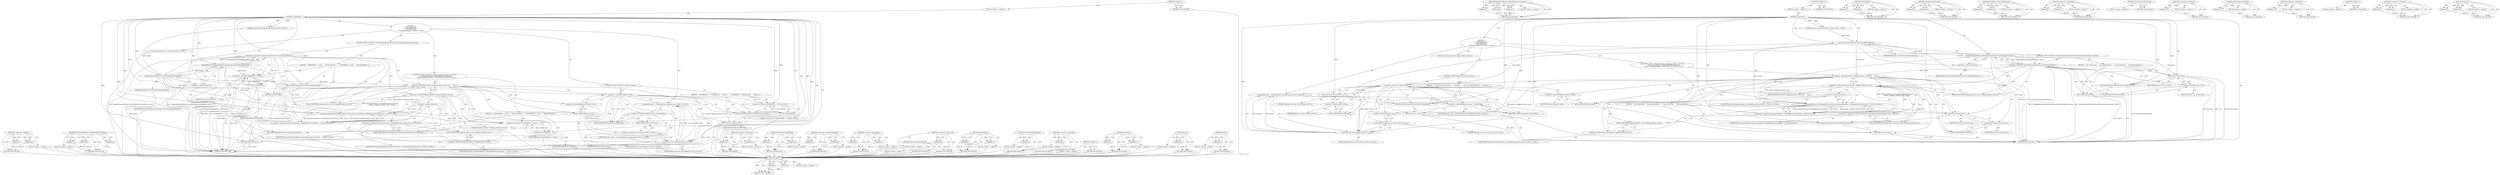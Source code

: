 digraph "std.move" {
vulnerable_107 [label=<(METHOD,&lt;operator&gt;.shiftLeft)>];
vulnerable_108 [label=<(PARAM,p1)>];
vulnerable_109 [label=<(PARAM,p2)>];
vulnerable_110 [label=<(BLOCK,&lt;empty&gt;,&lt;empty&gt;)>];
vulnerable_111 [label=<(METHOD_RETURN,ANY)>];
vulnerable_129 [label=<(METHOD,PaymentsValidators.IsValidAddressErrorsFormat)>];
vulnerable_130 [label=<(PARAM,p1)>];
vulnerable_131 [label=<(PARAM,p2)>];
vulnerable_132 [label=<(PARAM,p3)>];
vulnerable_133 [label=<(BLOCK,&lt;empty&gt;,&lt;empty&gt;)>];
vulnerable_134 [label=<(METHOD_RETURN,ANY)>];
vulnerable_6 [label=<(METHOD,&lt;global&gt;)<SUB>1</SUB>>];
vulnerable_7 [label=<(BLOCK,&lt;empty&gt;,&lt;empty&gt;)<SUB>1</SUB>>];
vulnerable_8 [label=<(METHOD,UpdateWith)<SUB>1</SUB>>];
vulnerable_9 [label="<(PARAM,mojom::PaymentDetailsPtr details)<SUB>1</SUB>>"];
vulnerable_10 [label="<(BLOCK,{
   std::string error;
   if (!ValidatePayment...,{
   std::string error;
   if (!ValidatePayment...)<SUB>1</SUB>>"];
vulnerable_11 [label="<(LOCAL,std.string error: std.string)<SUB>2</SUB>>"];
vulnerable_12 [label=<(CONTROL_STRUCTURE,IF,if (!ValidatePaymentDetails(ConvertPaymentDetails(details), &amp;error)))<SUB>3</SUB>>];
vulnerable_13 [label=<(&lt;operator&gt;.logicalNot,!ValidatePaymentDetails(ConvertPaymentDetails(d...)<SUB>3</SUB>>];
vulnerable_14 [label=<(ValidatePaymentDetails,ValidatePaymentDetails(ConvertPaymentDetails(de...)<SUB>3</SUB>>];
vulnerable_15 [label=<(ConvertPaymentDetails,ConvertPaymentDetails(details))<SUB>3</SUB>>];
vulnerable_16 [label=<(IDENTIFIER,details,ConvertPaymentDetails(details))<SUB>3</SUB>>];
vulnerable_17 [label=<(&lt;operator&gt;.addressOf,&amp;error)<SUB>3</SUB>>];
vulnerable_18 [label=<(IDENTIFIER,error,ValidatePaymentDetails(ConvertPaymentDetails(de...)<SUB>3</SUB>>];
vulnerable_19 [label=<(BLOCK,{
    LOG(ERROR) &lt;&lt; error;
     OnConnectionTer...,{
    LOG(ERROR) &lt;&lt; error;
     OnConnectionTer...)<SUB>3</SUB>>];
vulnerable_20 [label=<(&lt;operator&gt;.shiftLeft,LOG(ERROR) &lt;&lt; error)<SUB>4</SUB>>];
vulnerable_21 [label=<(LOG,LOG(ERROR))<SUB>4</SUB>>];
vulnerable_22 [label=<(IDENTIFIER,ERROR,LOG(ERROR))<SUB>4</SUB>>];
vulnerable_23 [label=<(IDENTIFIER,error,LOG(ERROR) &lt;&lt; error)<SUB>4</SUB>>];
vulnerable_24 [label=<(OnConnectionTerminated,OnConnectionTerminated())<SUB>5</SUB>>];
vulnerable_25 [label=<(RETURN,return;,return;)<SUB>6</SUB>>];
vulnerable_26 [label="<(CONTROL_STRUCTURE,IF,if (details-&gt;shipping_address_errors &amp;&amp;
       !PaymentsValidators::IsValidAddressErrorsFormat(
           details-&gt;shipping_address_errors, &amp;error)))<SUB>9</SUB>>"];
vulnerable_27 [label=<(&lt;operator&gt;.logicalAnd,details-&gt;shipping_address_errors &amp;&amp;
       !Pay...)<SUB>9</SUB>>];
vulnerable_28 [label=<(&lt;operator&gt;.indirectFieldAccess,details-&gt;shipping_address_errors)<SUB>9</SUB>>];
vulnerable_29 [label=<(IDENTIFIER,details,details-&gt;shipping_address_errors &amp;&amp;
       !Pay...)<SUB>9</SUB>>];
vulnerable_30 [label=<(FIELD_IDENTIFIER,shipping_address_errors,shipping_address_errors)<SUB>9</SUB>>];
vulnerable_31 [label="<(&lt;operator&gt;.logicalNot,!PaymentsValidators::IsValidAddressErrorsFormat...)<SUB>10</SUB>>"];
vulnerable_32 [label="<(PaymentsValidators.IsValidAddressErrorsFormat,PaymentsValidators::IsValidAddressErrorsFormat(...)<SUB>10</SUB>>"];
vulnerable_33 [label="<(&lt;operator&gt;.fieldAccess,PaymentsValidators::IsValidAddressErrorsFormat)<SUB>10</SUB>>"];
vulnerable_34 [label="<(IDENTIFIER,PaymentsValidators,PaymentsValidators::IsValidAddressErrorsFormat(...)<SUB>10</SUB>>"];
vulnerable_35 [label=<(FIELD_IDENTIFIER,IsValidAddressErrorsFormat,IsValidAddressErrorsFormat)<SUB>10</SUB>>];
vulnerable_36 [label=<(&lt;operator&gt;.indirectFieldAccess,details-&gt;shipping_address_errors)<SUB>11</SUB>>];
vulnerable_37 [label="<(IDENTIFIER,details,PaymentsValidators::IsValidAddressErrorsFormat(...)<SUB>11</SUB>>"];
vulnerable_38 [label=<(FIELD_IDENTIFIER,shipping_address_errors,shipping_address_errors)<SUB>11</SUB>>];
vulnerable_39 [label=<(&lt;operator&gt;.addressOf,&amp;error)<SUB>11</SUB>>];
vulnerable_40 [label="<(IDENTIFIER,error,PaymentsValidators::IsValidAddressErrorsFormat(...)<SUB>11</SUB>>"];
vulnerable_41 [label=<(BLOCK,{
    DLOG(ERROR) &lt;&lt; error;
     OnConnectionTe...,{
    DLOG(ERROR) &lt;&lt; error;
     OnConnectionTe...)<SUB>11</SUB>>];
vulnerable_42 [label=<(&lt;operator&gt;.shiftLeft,DLOG(ERROR) &lt;&lt; error)<SUB>12</SUB>>];
vulnerable_43 [label=<(DLOG,DLOG(ERROR))<SUB>12</SUB>>];
vulnerable_44 [label=<(IDENTIFIER,ERROR,DLOG(ERROR))<SUB>12</SUB>>];
vulnerable_45 [label=<(IDENTIFIER,error,DLOG(ERROR) &lt;&lt; error)<SUB>12</SUB>>];
vulnerable_46 [label=<(OnConnectionTerminated,OnConnectionTerminated())<SUB>13</SUB>>];
vulnerable_47 [label=<(RETURN,return;,return;)<SUB>14</SUB>>];
vulnerable_48 [label=<(CONTROL_STRUCTURE,IF,if (!details-&gt;total))<SUB>17</SUB>>];
vulnerable_49 [label=<(&lt;operator&gt;.logicalNot,!details-&gt;total)<SUB>17</SUB>>];
vulnerable_50 [label=<(&lt;operator&gt;.indirectFieldAccess,details-&gt;total)<SUB>17</SUB>>];
vulnerable_51 [label=<(IDENTIFIER,details,!details-&gt;total)<SUB>17</SUB>>];
vulnerable_52 [label=<(FIELD_IDENTIFIER,total,total)<SUB>17</SUB>>];
vulnerable_53 [label=<(BLOCK,{
    LOG(ERROR) &lt;&lt; &quot;Missing total&quot;;
     OnCon...,{
    LOG(ERROR) &lt;&lt; &quot;Missing total&quot;;
     OnCon...)<SUB>17</SUB>>];
vulnerable_54 [label=<(&lt;operator&gt;.shiftLeft,LOG(ERROR) &lt;&lt; &quot;Missing total&quot;)<SUB>18</SUB>>];
vulnerable_55 [label=<(LOG,LOG(ERROR))<SUB>18</SUB>>];
vulnerable_56 [label=<(IDENTIFIER,ERROR,LOG(ERROR))<SUB>18</SUB>>];
vulnerable_57 [label=<(LITERAL,&quot;Missing total&quot;,LOG(ERROR) &lt;&lt; &quot;Missing total&quot;)<SUB>18</SUB>>];
vulnerable_58 [label=<(OnConnectionTerminated,OnConnectionTerminated())<SUB>19</SUB>>];
vulnerable_59 [label=<(RETURN,return;,return;)<SUB>20</SUB>>];
vulnerable_60 [label="<(UpdateWith,spec_-&gt;UpdateWith(std::move(details)))<SUB>23</SUB>>"];
vulnerable_61 [label=<(&lt;operator&gt;.indirectFieldAccess,spec_-&gt;UpdateWith)<SUB>23</SUB>>];
vulnerable_62 [label="<(IDENTIFIER,spec_,spec_-&gt;UpdateWith(std::move(details)))<SUB>23</SUB>>"];
vulnerable_63 [label=<(FIELD_IDENTIFIER,UpdateWith,UpdateWith)<SUB>23</SUB>>];
vulnerable_64 [label="<(std.move,std::move(details))<SUB>23</SUB>>"];
vulnerable_65 [label="<(&lt;operator&gt;.fieldAccess,std::move)<SUB>23</SUB>>"];
vulnerable_66 [label="<(IDENTIFIER,std,std::move(details))<SUB>23</SUB>>"];
vulnerable_67 [label=<(FIELD_IDENTIFIER,move,move)<SUB>23</SUB>>];
vulnerable_68 [label="<(IDENTIFIER,details,std::move(details))<SUB>23</SUB>>"];
vulnerable_69 [label=<(METHOD_RETURN,void)<SUB>1</SUB>>];
vulnerable_71 [label=<(METHOD_RETURN,ANY)<SUB>1</SUB>>];
vulnerable_135 [label=<(METHOD,&lt;operator&gt;.fieldAccess)>];
vulnerable_136 [label=<(PARAM,p1)>];
vulnerable_137 [label=<(PARAM,p2)>];
vulnerable_138 [label=<(BLOCK,&lt;empty&gt;,&lt;empty&gt;)>];
vulnerable_139 [label=<(METHOD_RETURN,ANY)>];
vulnerable_94 [label=<(METHOD,ValidatePaymentDetails)>];
vulnerable_95 [label=<(PARAM,p1)>];
vulnerable_96 [label=<(PARAM,p2)>];
vulnerable_97 [label=<(BLOCK,&lt;empty&gt;,&lt;empty&gt;)>];
vulnerable_98 [label=<(METHOD_RETURN,ANY)>];
vulnerable_124 [label=<(METHOD,&lt;operator&gt;.indirectFieldAccess)>];
vulnerable_125 [label=<(PARAM,p1)>];
vulnerable_126 [label=<(PARAM,p2)>];
vulnerable_127 [label=<(BLOCK,&lt;empty&gt;,&lt;empty&gt;)>];
vulnerable_128 [label=<(METHOD_RETURN,ANY)>];
vulnerable_119 [label=<(METHOD,&lt;operator&gt;.logicalAnd)>];
vulnerable_120 [label=<(PARAM,p1)>];
vulnerable_121 [label=<(PARAM,p2)>];
vulnerable_122 [label=<(BLOCK,&lt;empty&gt;,&lt;empty&gt;)>];
vulnerable_123 [label=<(METHOD_RETURN,ANY)>];
vulnerable_116 [label=<(METHOD,OnConnectionTerminated)>];
vulnerable_117 [label=<(BLOCK,&lt;empty&gt;,&lt;empty&gt;)>];
vulnerable_118 [label=<(METHOD_RETURN,ANY)>];
vulnerable_103 [label=<(METHOD,&lt;operator&gt;.addressOf)>];
vulnerable_104 [label=<(PARAM,p1)>];
vulnerable_105 [label=<(BLOCK,&lt;empty&gt;,&lt;empty&gt;)>];
vulnerable_106 [label=<(METHOD_RETURN,ANY)>];
vulnerable_144 [label=<(METHOD,UpdateWith)>];
vulnerable_145 [label=<(PARAM,p1)>];
vulnerable_146 [label=<(PARAM,p2)>];
vulnerable_147 [label=<(BLOCK,&lt;empty&gt;,&lt;empty&gt;)>];
vulnerable_148 [label=<(METHOD_RETURN,ANY)>];
vulnerable_99 [label=<(METHOD,ConvertPaymentDetails)>];
vulnerable_100 [label=<(PARAM,p1)>];
vulnerable_101 [label=<(BLOCK,&lt;empty&gt;,&lt;empty&gt;)>];
vulnerable_102 [label=<(METHOD_RETURN,ANY)>];
vulnerable_90 [label=<(METHOD,&lt;operator&gt;.logicalNot)>];
vulnerable_91 [label=<(PARAM,p1)>];
vulnerable_92 [label=<(BLOCK,&lt;empty&gt;,&lt;empty&gt;)>];
vulnerable_93 [label=<(METHOD_RETURN,ANY)>];
vulnerable_84 [label=<(METHOD,&lt;global&gt;)<SUB>1</SUB>>];
vulnerable_85 [label=<(BLOCK,&lt;empty&gt;,&lt;empty&gt;)>];
vulnerable_86 [label=<(METHOD_RETURN,ANY)>];
vulnerable_149 [label=<(METHOD,std.move)>];
vulnerable_150 [label=<(PARAM,p1)>];
vulnerable_151 [label=<(PARAM,p2)>];
vulnerable_152 [label=<(BLOCK,&lt;empty&gt;,&lt;empty&gt;)>];
vulnerable_153 [label=<(METHOD_RETURN,ANY)>];
vulnerable_112 [label=<(METHOD,LOG)>];
vulnerable_113 [label=<(PARAM,p1)>];
vulnerable_114 [label=<(BLOCK,&lt;empty&gt;,&lt;empty&gt;)>];
vulnerable_115 [label=<(METHOD_RETURN,ANY)>];
vulnerable_140 [label=<(METHOD,DLOG)>];
vulnerable_141 [label=<(PARAM,p1)>];
vulnerable_142 [label=<(BLOCK,&lt;empty&gt;,&lt;empty&gt;)>];
vulnerable_143 [label=<(METHOD_RETURN,ANY)>];
fixed_110 [label=<(METHOD,Error)>];
fixed_111 [label=<(PARAM,p1)>];
fixed_112 [label=<(PARAM,p2)>];
fixed_113 [label=<(BLOCK,&lt;empty&gt;,&lt;empty&gt;)>];
fixed_114 [label=<(METHOD_RETURN,ANY)>];
fixed_133 [label=<(METHOD,PaymentsValidators.IsValidAddressErrorsFormat)>];
fixed_134 [label=<(PARAM,p1)>];
fixed_135 [label=<(PARAM,p2)>];
fixed_136 [label=<(PARAM,p3)>];
fixed_137 [label=<(BLOCK,&lt;empty&gt;,&lt;empty&gt;)>];
fixed_138 [label=<(METHOD_RETURN,ANY)>];
fixed_6 [label=<(METHOD,&lt;global&gt;)<SUB>1</SUB>>];
fixed_7 [label=<(BLOCK,&lt;empty&gt;,&lt;empty&gt;)<SUB>1</SUB>>];
fixed_8 [label=<(METHOD,UpdateWith)<SUB>1</SUB>>];
fixed_9 [label="<(PARAM,mojom::PaymentDetailsPtr details)<SUB>1</SUB>>"];
fixed_10 [label="<(BLOCK,{
   std::string error;
   if (!ValidatePayment...,{
   std::string error;
   if (!ValidatePayment...)<SUB>1</SUB>>"];
fixed_11 [label="<(LOCAL,std.string error: std.string)<SUB>2</SUB>>"];
fixed_12 [label=<(CONTROL_STRUCTURE,IF,if (!ValidatePaymentDetails(ConvertPaymentDetails(details), &amp;error)))<SUB>3</SUB>>];
fixed_13 [label=<(&lt;operator&gt;.logicalNot,!ValidatePaymentDetails(ConvertPaymentDetails(d...)<SUB>3</SUB>>];
fixed_14 [label=<(ValidatePaymentDetails,ValidatePaymentDetails(ConvertPaymentDetails(de...)<SUB>3</SUB>>];
fixed_15 [label=<(ConvertPaymentDetails,ConvertPaymentDetails(details))<SUB>3</SUB>>];
fixed_16 [label=<(IDENTIFIER,details,ConvertPaymentDetails(details))<SUB>3</SUB>>];
fixed_17 [label=<(&lt;operator&gt;.addressOf,&amp;error)<SUB>3</SUB>>];
fixed_18 [label=<(IDENTIFIER,error,ValidatePaymentDetails(ConvertPaymentDetails(de...)<SUB>3</SUB>>];
fixed_19 [label=<(BLOCK,{
    log_.Error(error);
     OnConnectionTermi...,{
    log_.Error(error);
     OnConnectionTermi...)<SUB>3</SUB>>];
fixed_20 [label=<(Error,log_.Error(error))<SUB>4</SUB>>];
fixed_21 [label=<(&lt;operator&gt;.fieldAccess,log_.Error)<SUB>4</SUB>>];
fixed_22 [label=<(IDENTIFIER,log_,log_.Error(error))<SUB>4</SUB>>];
fixed_23 [label=<(FIELD_IDENTIFIER,Error,Error)<SUB>4</SUB>>];
fixed_24 [label=<(IDENTIFIER,error,log_.Error(error))<SUB>4</SUB>>];
fixed_25 [label=<(OnConnectionTerminated,OnConnectionTerminated())<SUB>5</SUB>>];
fixed_26 [label=<(RETURN,return;,return;)<SUB>6</SUB>>];
fixed_27 [label="<(CONTROL_STRUCTURE,IF,if (details-&gt;shipping_address_errors &amp;&amp;
       !PaymentsValidators::IsValidAddressErrorsFormat(
           details-&gt;shipping_address_errors, &amp;error)))<SUB>9</SUB>>"];
fixed_28 [label=<(&lt;operator&gt;.logicalAnd,details-&gt;shipping_address_errors &amp;&amp;
       !Pay...)<SUB>9</SUB>>];
fixed_29 [label=<(&lt;operator&gt;.indirectFieldAccess,details-&gt;shipping_address_errors)<SUB>9</SUB>>];
fixed_30 [label=<(IDENTIFIER,details,details-&gt;shipping_address_errors &amp;&amp;
       !Pay...)<SUB>9</SUB>>];
fixed_31 [label=<(FIELD_IDENTIFIER,shipping_address_errors,shipping_address_errors)<SUB>9</SUB>>];
fixed_32 [label="<(&lt;operator&gt;.logicalNot,!PaymentsValidators::IsValidAddressErrorsFormat...)<SUB>10</SUB>>"];
fixed_33 [label="<(PaymentsValidators.IsValidAddressErrorsFormat,PaymentsValidators::IsValidAddressErrorsFormat(...)<SUB>10</SUB>>"];
fixed_34 [label="<(&lt;operator&gt;.fieldAccess,PaymentsValidators::IsValidAddressErrorsFormat)<SUB>10</SUB>>"];
fixed_35 [label="<(IDENTIFIER,PaymentsValidators,PaymentsValidators::IsValidAddressErrorsFormat(...)<SUB>10</SUB>>"];
fixed_36 [label=<(FIELD_IDENTIFIER,IsValidAddressErrorsFormat,IsValidAddressErrorsFormat)<SUB>10</SUB>>];
fixed_37 [label=<(&lt;operator&gt;.indirectFieldAccess,details-&gt;shipping_address_errors)<SUB>11</SUB>>];
fixed_38 [label="<(IDENTIFIER,details,PaymentsValidators::IsValidAddressErrorsFormat(...)<SUB>11</SUB>>"];
fixed_39 [label=<(FIELD_IDENTIFIER,shipping_address_errors,shipping_address_errors)<SUB>11</SUB>>];
fixed_40 [label=<(&lt;operator&gt;.addressOf,&amp;error)<SUB>11</SUB>>];
fixed_41 [label="<(IDENTIFIER,error,PaymentsValidators::IsValidAddressErrorsFormat(...)<SUB>11</SUB>>"];
fixed_42 [label=<(BLOCK,{
    log_.Error(error);
     OnConnectionTermi...,{
    log_.Error(error);
     OnConnectionTermi...)<SUB>11</SUB>>];
fixed_43 [label=<(Error,log_.Error(error))<SUB>12</SUB>>];
fixed_44 [label=<(&lt;operator&gt;.fieldAccess,log_.Error)<SUB>12</SUB>>];
fixed_45 [label=<(IDENTIFIER,log_,log_.Error(error))<SUB>12</SUB>>];
fixed_46 [label=<(FIELD_IDENTIFIER,Error,Error)<SUB>12</SUB>>];
fixed_47 [label=<(IDENTIFIER,error,log_.Error(error))<SUB>12</SUB>>];
fixed_48 [label=<(OnConnectionTerminated,OnConnectionTerminated())<SUB>13</SUB>>];
fixed_49 [label=<(RETURN,return;,return;)<SUB>14</SUB>>];
fixed_50 [label=<(CONTROL_STRUCTURE,IF,if (!details-&gt;total))<SUB>17</SUB>>];
fixed_51 [label=<(&lt;operator&gt;.logicalNot,!details-&gt;total)<SUB>17</SUB>>];
fixed_52 [label=<(&lt;operator&gt;.indirectFieldAccess,details-&gt;total)<SUB>17</SUB>>];
fixed_53 [label=<(IDENTIFIER,details,!details-&gt;total)<SUB>17</SUB>>];
fixed_54 [label=<(FIELD_IDENTIFIER,total,total)<SUB>17</SUB>>];
fixed_55 [label=<(BLOCK,{
    log_.Error(&quot;Missing total&quot;);
     OnConne...,{
    log_.Error(&quot;Missing total&quot;);
     OnConne...)<SUB>17</SUB>>];
fixed_56 [label=<(Error,log_.Error(&quot;Missing total&quot;))<SUB>18</SUB>>];
fixed_57 [label=<(&lt;operator&gt;.fieldAccess,log_.Error)<SUB>18</SUB>>];
fixed_58 [label=<(IDENTIFIER,log_,log_.Error(&quot;Missing total&quot;))<SUB>18</SUB>>];
fixed_59 [label=<(FIELD_IDENTIFIER,Error,Error)<SUB>18</SUB>>];
fixed_60 [label=<(LITERAL,&quot;Missing total&quot;,log_.Error(&quot;Missing total&quot;))<SUB>18</SUB>>];
fixed_61 [label=<(OnConnectionTerminated,OnConnectionTerminated())<SUB>19</SUB>>];
fixed_62 [label=<(RETURN,return;,return;)<SUB>20</SUB>>];
fixed_63 [label="<(UpdateWith,spec_-&gt;UpdateWith(std::move(details)))<SUB>23</SUB>>"];
fixed_64 [label=<(&lt;operator&gt;.indirectFieldAccess,spec_-&gt;UpdateWith)<SUB>23</SUB>>];
fixed_65 [label="<(IDENTIFIER,spec_,spec_-&gt;UpdateWith(std::move(details)))<SUB>23</SUB>>"];
fixed_66 [label=<(FIELD_IDENTIFIER,UpdateWith,UpdateWith)<SUB>23</SUB>>];
fixed_67 [label="<(std.move,std::move(details))<SUB>23</SUB>>"];
fixed_68 [label="<(&lt;operator&gt;.fieldAccess,std::move)<SUB>23</SUB>>"];
fixed_69 [label="<(IDENTIFIER,std,std::move(details))<SUB>23</SUB>>"];
fixed_70 [label=<(FIELD_IDENTIFIER,move,move)<SUB>23</SUB>>];
fixed_71 [label="<(IDENTIFIER,details,std::move(details))<SUB>23</SUB>>"];
fixed_72 [label=<(METHOD_RETURN,void)<SUB>1</SUB>>];
fixed_74 [label=<(METHOD_RETURN,ANY)<SUB>1</SUB>>];
fixed_139 [label=<(METHOD,UpdateWith)>];
fixed_140 [label=<(PARAM,p1)>];
fixed_141 [label=<(PARAM,p2)>];
fixed_142 [label=<(BLOCK,&lt;empty&gt;,&lt;empty&gt;)>];
fixed_143 [label=<(METHOD_RETURN,ANY)>];
fixed_97 [label=<(METHOD,ValidatePaymentDetails)>];
fixed_98 [label=<(PARAM,p1)>];
fixed_99 [label=<(PARAM,p2)>];
fixed_100 [label=<(BLOCK,&lt;empty&gt;,&lt;empty&gt;)>];
fixed_101 [label=<(METHOD_RETURN,ANY)>];
fixed_128 [label=<(METHOD,&lt;operator&gt;.indirectFieldAccess)>];
fixed_129 [label=<(PARAM,p1)>];
fixed_130 [label=<(PARAM,p2)>];
fixed_131 [label=<(BLOCK,&lt;empty&gt;,&lt;empty&gt;)>];
fixed_132 [label=<(METHOD_RETURN,ANY)>];
fixed_123 [label=<(METHOD,&lt;operator&gt;.logicalAnd)>];
fixed_124 [label=<(PARAM,p1)>];
fixed_125 [label=<(PARAM,p2)>];
fixed_126 [label=<(BLOCK,&lt;empty&gt;,&lt;empty&gt;)>];
fixed_127 [label=<(METHOD_RETURN,ANY)>];
fixed_120 [label=<(METHOD,OnConnectionTerminated)>];
fixed_121 [label=<(BLOCK,&lt;empty&gt;,&lt;empty&gt;)>];
fixed_122 [label=<(METHOD_RETURN,ANY)>];
fixed_106 [label=<(METHOD,&lt;operator&gt;.addressOf)>];
fixed_107 [label=<(PARAM,p1)>];
fixed_108 [label=<(BLOCK,&lt;empty&gt;,&lt;empty&gt;)>];
fixed_109 [label=<(METHOD_RETURN,ANY)>];
fixed_102 [label=<(METHOD,ConvertPaymentDetails)>];
fixed_103 [label=<(PARAM,p1)>];
fixed_104 [label=<(BLOCK,&lt;empty&gt;,&lt;empty&gt;)>];
fixed_105 [label=<(METHOD_RETURN,ANY)>];
fixed_93 [label=<(METHOD,&lt;operator&gt;.logicalNot)>];
fixed_94 [label=<(PARAM,p1)>];
fixed_95 [label=<(BLOCK,&lt;empty&gt;,&lt;empty&gt;)>];
fixed_96 [label=<(METHOD_RETURN,ANY)>];
fixed_87 [label=<(METHOD,&lt;global&gt;)<SUB>1</SUB>>];
fixed_88 [label=<(BLOCK,&lt;empty&gt;,&lt;empty&gt;)>];
fixed_89 [label=<(METHOD_RETURN,ANY)>];
fixed_115 [label=<(METHOD,&lt;operator&gt;.fieldAccess)>];
fixed_116 [label=<(PARAM,p1)>];
fixed_117 [label=<(PARAM,p2)>];
fixed_118 [label=<(BLOCK,&lt;empty&gt;,&lt;empty&gt;)>];
fixed_119 [label=<(METHOD_RETURN,ANY)>];
fixed_144 [label=<(METHOD,std.move)>];
fixed_145 [label=<(PARAM,p1)>];
fixed_146 [label=<(PARAM,p2)>];
fixed_147 [label=<(BLOCK,&lt;empty&gt;,&lt;empty&gt;)>];
fixed_148 [label=<(METHOD_RETURN,ANY)>];
vulnerable_107 -> vulnerable_108  [key=0, label="AST: "];
vulnerable_107 -> vulnerable_108  [key=1, label="DDG: "];
vulnerable_107 -> vulnerable_110  [key=0, label="AST: "];
vulnerable_107 -> vulnerable_109  [key=0, label="AST: "];
vulnerable_107 -> vulnerable_109  [key=1, label="DDG: "];
vulnerable_107 -> vulnerable_111  [key=0, label="AST: "];
vulnerable_107 -> vulnerable_111  [key=1, label="CFG: "];
vulnerable_108 -> vulnerable_111  [key=0, label="DDG: p1"];
vulnerable_109 -> vulnerable_111  [key=0, label="DDG: p2"];
vulnerable_110 -> fixed_110  [key=0];
vulnerable_111 -> fixed_110  [key=0];
vulnerable_129 -> vulnerable_130  [key=0, label="AST: "];
vulnerable_129 -> vulnerable_130  [key=1, label="DDG: "];
vulnerable_129 -> vulnerable_133  [key=0, label="AST: "];
vulnerable_129 -> vulnerable_131  [key=0, label="AST: "];
vulnerable_129 -> vulnerable_131  [key=1, label="DDG: "];
vulnerable_129 -> vulnerable_134  [key=0, label="AST: "];
vulnerable_129 -> vulnerable_134  [key=1, label="CFG: "];
vulnerable_129 -> vulnerable_132  [key=0, label="AST: "];
vulnerable_129 -> vulnerable_132  [key=1, label="DDG: "];
vulnerable_130 -> vulnerable_134  [key=0, label="DDG: p1"];
vulnerable_131 -> vulnerable_134  [key=0, label="DDG: p2"];
vulnerable_132 -> vulnerable_134  [key=0, label="DDG: p3"];
vulnerable_133 -> fixed_110  [key=0];
vulnerable_134 -> fixed_110  [key=0];
vulnerable_6 -> vulnerable_7  [key=0, label="AST: "];
vulnerable_6 -> vulnerable_71  [key=0, label="AST: "];
vulnerable_6 -> vulnerable_71  [key=1, label="CFG: "];
vulnerable_7 -> vulnerable_8  [key=0, label="AST: "];
vulnerable_8 -> vulnerable_9  [key=0, label="AST: "];
vulnerable_8 -> vulnerable_9  [key=1, label="DDG: "];
vulnerable_8 -> vulnerable_10  [key=0, label="AST: "];
vulnerable_8 -> vulnerable_69  [key=0, label="AST: "];
vulnerable_8 -> vulnerable_15  [key=0, label="CFG: "];
vulnerable_8 -> vulnerable_15  [key=1, label="DDG: "];
vulnerable_8 -> vulnerable_24  [key=0, label="DDG: "];
vulnerable_8 -> vulnerable_25  [key=0, label="DDG: "];
vulnerable_8 -> vulnerable_46  [key=0, label="DDG: "];
vulnerable_8 -> vulnerable_47  [key=0, label="DDG: "];
vulnerable_8 -> vulnerable_58  [key=0, label="DDG: "];
vulnerable_8 -> vulnerable_59  [key=0, label="DDG: "];
vulnerable_8 -> vulnerable_64  [key=0, label="DDG: "];
vulnerable_8 -> vulnerable_14  [key=0, label="DDG: "];
vulnerable_8 -> vulnerable_20  [key=0, label="DDG: "];
vulnerable_8 -> vulnerable_42  [key=0, label="DDG: "];
vulnerable_8 -> vulnerable_54  [key=0, label="DDG: "];
vulnerable_8 -> vulnerable_21  [key=0, label="DDG: "];
vulnerable_8 -> vulnerable_32  [key=0, label="DDG: "];
vulnerable_8 -> vulnerable_43  [key=0, label="DDG: "];
vulnerable_8 -> vulnerable_55  [key=0, label="DDG: "];
vulnerable_9 -> vulnerable_15  [key=0, label="DDG: details"];
vulnerable_10 -> vulnerable_11  [key=0, label="AST: "];
vulnerable_10 -> vulnerable_12  [key=0, label="AST: "];
vulnerable_10 -> vulnerable_26  [key=0, label="AST: "];
vulnerable_10 -> vulnerable_48  [key=0, label="AST: "];
vulnerable_10 -> vulnerable_60  [key=0, label="AST: "];
vulnerable_11 -> fixed_110  [key=0];
vulnerable_12 -> vulnerable_13  [key=0, label="AST: "];
vulnerable_12 -> vulnerable_19  [key=0, label="AST: "];
vulnerable_13 -> vulnerable_14  [key=0, label="AST: "];
vulnerable_13 -> vulnerable_21  [key=0, label="CFG: "];
vulnerable_13 -> vulnerable_21  [key=1, label="CDG: "];
vulnerable_13 -> vulnerable_30  [key=0, label="CFG: "];
vulnerable_13 -> vulnerable_30  [key=1, label="CDG: "];
vulnerable_13 -> vulnerable_69  [key=0, label="DDG: ValidatePaymentDetails(ConvertPaymentDetails(details), &amp;error)"];
vulnerable_13 -> vulnerable_69  [key=1, label="DDG: !ValidatePaymentDetails(ConvertPaymentDetails(details), &amp;error)"];
vulnerable_13 -> vulnerable_24  [key=0, label="CDG: "];
vulnerable_13 -> vulnerable_28  [key=0, label="CDG: "];
vulnerable_13 -> vulnerable_20  [key=0, label="CDG: "];
vulnerable_13 -> vulnerable_25  [key=0, label="CDG: "];
vulnerable_13 -> vulnerable_27  [key=0, label="CDG: "];
vulnerable_14 -> vulnerable_15  [key=0, label="AST: "];
vulnerable_14 -> vulnerable_17  [key=0, label="AST: "];
vulnerable_14 -> vulnerable_13  [key=0, label="CFG: "];
vulnerable_14 -> vulnerable_13  [key=1, label="DDG: ConvertPaymentDetails(details)"];
vulnerable_14 -> vulnerable_13  [key=2, label="DDG: &amp;error"];
vulnerable_14 -> vulnerable_69  [key=0, label="DDG: ConvertPaymentDetails(details)"];
vulnerable_14 -> vulnerable_69  [key=1, label="DDG: &amp;error"];
vulnerable_14 -> vulnerable_20  [key=0, label="DDG: &amp;error"];
vulnerable_14 -> vulnerable_42  [key=0, label="DDG: &amp;error"];
vulnerable_14 -> vulnerable_32  [key=0, label="DDG: &amp;error"];
vulnerable_15 -> vulnerable_16  [key=0, label="AST: "];
vulnerable_15 -> vulnerable_17  [key=0, label="CFG: "];
vulnerable_15 -> vulnerable_69  [key=0, label="DDG: details"];
vulnerable_15 -> vulnerable_27  [key=0, label="DDG: details"];
vulnerable_15 -> vulnerable_49  [key=0, label="DDG: details"];
vulnerable_15 -> vulnerable_64  [key=0, label="DDG: details"];
vulnerable_15 -> vulnerable_14  [key=0, label="DDG: details"];
vulnerable_15 -> vulnerable_32  [key=0, label="DDG: details"];
vulnerable_16 -> fixed_110  [key=0];
vulnerable_17 -> vulnerable_18  [key=0, label="AST: "];
vulnerable_17 -> vulnerable_14  [key=0, label="CFG: "];
vulnerable_18 -> fixed_110  [key=0];
vulnerable_19 -> vulnerable_20  [key=0, label="AST: "];
vulnerable_19 -> vulnerable_24  [key=0, label="AST: "];
vulnerable_19 -> vulnerable_25  [key=0, label="AST: "];
vulnerable_20 -> vulnerable_21  [key=0, label="AST: "];
vulnerable_20 -> vulnerable_23  [key=0, label="AST: "];
vulnerable_20 -> vulnerable_24  [key=0, label="CFG: "];
vulnerable_20 -> vulnerable_69  [key=0, label="DDG: LOG(ERROR)"];
vulnerable_20 -> vulnerable_69  [key=1, label="DDG: error"];
vulnerable_20 -> vulnerable_69  [key=2, label="DDG: LOG(ERROR) &lt;&lt; error"];
vulnerable_21 -> vulnerable_22  [key=0, label="AST: "];
vulnerable_21 -> vulnerable_20  [key=0, label="CFG: "];
vulnerable_21 -> vulnerable_20  [key=1, label="DDG: ERROR"];
vulnerable_21 -> vulnerable_69  [key=0, label="DDG: ERROR"];
vulnerable_22 -> fixed_110  [key=0];
vulnerable_23 -> fixed_110  [key=0];
vulnerable_24 -> vulnerable_25  [key=0, label="CFG: "];
vulnerable_24 -> vulnerable_69  [key=0, label="DDG: OnConnectionTerminated()"];
vulnerable_25 -> vulnerable_69  [key=0, label="CFG: "];
vulnerable_25 -> vulnerable_69  [key=1, label="DDG: &lt;RET&gt;"];
vulnerable_26 -> vulnerable_27  [key=0, label="AST: "];
vulnerable_26 -> vulnerable_41  [key=0, label="AST: "];
vulnerable_27 -> vulnerable_28  [key=0, label="AST: "];
vulnerable_27 -> vulnerable_31  [key=0, label="AST: "];
vulnerable_27 -> vulnerable_43  [key=0, label="CFG: "];
vulnerable_27 -> vulnerable_43  [key=1, label="CDG: "];
vulnerable_27 -> vulnerable_52  [key=0, label="CFG: "];
vulnerable_27 -> vulnerable_52  [key=1, label="CDG: "];
vulnerable_27 -> vulnerable_64  [key=0, label="DDG: details-&gt;shipping_address_errors"];
vulnerable_27 -> vulnerable_47  [key=0, label="CDG: "];
vulnerable_27 -> vulnerable_49  [key=0, label="CDG: "];
vulnerable_27 -> vulnerable_42  [key=0, label="CDG: "];
vulnerable_27 -> vulnerable_46  [key=0, label="CDG: "];
vulnerable_27 -> vulnerable_50  [key=0, label="CDG: "];
vulnerable_28 -> vulnerable_29  [key=0, label="AST: "];
vulnerable_28 -> vulnerable_30  [key=0, label="AST: "];
vulnerable_28 -> vulnerable_27  [key=0, label="CFG: "];
vulnerable_28 -> vulnerable_35  [key=0, label="CFG: "];
vulnerable_28 -> vulnerable_35  [key=1, label="CDG: "];
vulnerable_28 -> vulnerable_32  [key=0, label="CDG: "];
vulnerable_28 -> vulnerable_33  [key=0, label="CDG: "];
vulnerable_28 -> vulnerable_36  [key=0, label="CDG: "];
vulnerable_28 -> vulnerable_38  [key=0, label="CDG: "];
vulnerable_28 -> vulnerable_39  [key=0, label="CDG: "];
vulnerable_28 -> vulnerable_31  [key=0, label="CDG: "];
vulnerable_29 -> fixed_110  [key=0];
vulnerable_30 -> vulnerable_28  [key=0, label="CFG: "];
vulnerable_31 -> vulnerable_32  [key=0, label="AST: "];
vulnerable_31 -> vulnerable_27  [key=0, label="CFG: "];
vulnerable_31 -> vulnerable_27  [key=1, label="DDG: PaymentsValidators::IsValidAddressErrorsFormat(
           details-&gt;shipping_address_errors, &amp;error)"];
vulnerable_32 -> vulnerable_33  [key=0, label="AST: "];
vulnerable_32 -> vulnerable_36  [key=0, label="AST: "];
vulnerable_32 -> vulnerable_39  [key=0, label="AST: "];
vulnerable_32 -> vulnerable_31  [key=0, label="CFG: "];
vulnerable_32 -> vulnerable_31  [key=1, label="DDG: PaymentsValidators::IsValidAddressErrorsFormat"];
vulnerable_32 -> vulnerable_31  [key=2, label="DDG: details-&gt;shipping_address_errors"];
vulnerable_32 -> vulnerable_31  [key=3, label="DDG: &amp;error"];
vulnerable_32 -> vulnerable_27  [key=0, label="DDG: details-&gt;shipping_address_errors"];
vulnerable_32 -> vulnerable_42  [key=0, label="DDG: &amp;error"];
vulnerable_33 -> vulnerable_34  [key=0, label="AST: "];
vulnerable_33 -> vulnerable_35  [key=0, label="AST: "];
vulnerable_33 -> vulnerable_38  [key=0, label="CFG: "];
vulnerable_34 -> fixed_110  [key=0];
vulnerable_35 -> vulnerable_33  [key=0, label="CFG: "];
vulnerable_36 -> vulnerable_37  [key=0, label="AST: "];
vulnerable_36 -> vulnerable_38  [key=0, label="AST: "];
vulnerable_36 -> vulnerable_39  [key=0, label="CFG: "];
vulnerable_37 -> fixed_110  [key=0];
vulnerable_38 -> vulnerable_36  [key=0, label="CFG: "];
vulnerable_39 -> vulnerable_40  [key=0, label="AST: "];
vulnerable_39 -> vulnerable_32  [key=0, label="CFG: "];
vulnerable_40 -> fixed_110  [key=0];
vulnerable_41 -> vulnerable_42  [key=0, label="AST: "];
vulnerable_41 -> vulnerable_46  [key=0, label="AST: "];
vulnerable_41 -> vulnerable_47  [key=0, label="AST: "];
vulnerable_42 -> vulnerable_43  [key=0, label="AST: "];
vulnerable_42 -> vulnerable_45  [key=0, label="AST: "];
vulnerable_42 -> vulnerable_46  [key=0, label="CFG: "];
vulnerable_43 -> vulnerable_44  [key=0, label="AST: "];
vulnerable_43 -> vulnerable_42  [key=0, label="CFG: "];
vulnerable_43 -> vulnerable_42  [key=1, label="DDG: ERROR"];
vulnerable_44 -> fixed_110  [key=0];
vulnerable_45 -> fixed_110  [key=0];
vulnerable_46 -> vulnerable_47  [key=0, label="CFG: "];
vulnerable_47 -> vulnerable_69  [key=0, label="CFG: "];
vulnerable_47 -> vulnerable_69  [key=1, label="DDG: &lt;RET&gt;"];
vulnerable_48 -> vulnerable_49  [key=0, label="AST: "];
vulnerable_48 -> vulnerable_53  [key=0, label="AST: "];
vulnerable_49 -> vulnerable_50  [key=0, label="AST: "];
vulnerable_49 -> vulnerable_55  [key=0, label="CFG: "];
vulnerable_49 -> vulnerable_55  [key=1, label="CDG: "];
vulnerable_49 -> vulnerable_63  [key=0, label="CFG: "];
vulnerable_49 -> vulnerable_63  [key=1, label="CDG: "];
vulnerable_49 -> vulnerable_64  [key=0, label="DDG: details-&gt;total"];
vulnerable_49 -> vulnerable_64  [key=1, label="CDG: "];
vulnerable_49 -> vulnerable_58  [key=0, label="CDG: "];
vulnerable_49 -> vulnerable_60  [key=0, label="CDG: "];
vulnerable_49 -> vulnerable_61  [key=0, label="CDG: "];
vulnerable_49 -> vulnerable_67  [key=0, label="CDG: "];
vulnerable_49 -> vulnerable_65  [key=0, label="CDG: "];
vulnerable_49 -> vulnerable_59  [key=0, label="CDG: "];
vulnerable_49 -> vulnerable_54  [key=0, label="CDG: "];
vulnerable_50 -> vulnerable_51  [key=0, label="AST: "];
vulnerable_50 -> vulnerable_52  [key=0, label="AST: "];
vulnerable_50 -> vulnerable_49  [key=0, label="CFG: "];
vulnerable_51 -> fixed_110  [key=0];
vulnerable_52 -> vulnerable_50  [key=0, label="CFG: "];
vulnerable_53 -> vulnerable_54  [key=0, label="AST: "];
vulnerable_53 -> vulnerable_58  [key=0, label="AST: "];
vulnerable_53 -> vulnerable_59  [key=0, label="AST: "];
vulnerable_54 -> vulnerable_55  [key=0, label="AST: "];
vulnerable_54 -> vulnerable_57  [key=0, label="AST: "];
vulnerable_54 -> vulnerable_58  [key=0, label="CFG: "];
vulnerable_55 -> vulnerable_56  [key=0, label="AST: "];
vulnerable_55 -> vulnerable_54  [key=0, label="CFG: "];
vulnerable_55 -> vulnerable_54  [key=1, label="DDG: ERROR"];
vulnerable_56 -> fixed_110  [key=0];
vulnerable_57 -> fixed_110  [key=0];
vulnerable_58 -> vulnerable_59  [key=0, label="CFG: "];
vulnerable_59 -> vulnerable_69  [key=0, label="CFG: "];
vulnerable_59 -> vulnerable_69  [key=1, label="DDG: &lt;RET&gt;"];
vulnerable_60 -> vulnerable_61  [key=0, label="AST: "];
vulnerable_60 -> vulnerable_64  [key=0, label="AST: "];
vulnerable_60 -> vulnerable_69  [key=0, label="CFG: "];
vulnerable_61 -> vulnerable_62  [key=0, label="AST: "];
vulnerable_61 -> vulnerable_63  [key=0, label="AST: "];
vulnerable_61 -> vulnerable_67  [key=0, label="CFG: "];
vulnerable_62 -> fixed_110  [key=0];
vulnerable_63 -> vulnerable_61  [key=0, label="CFG: "];
vulnerable_64 -> vulnerable_65  [key=0, label="AST: "];
vulnerable_64 -> vulnerable_68  [key=0, label="AST: "];
vulnerable_64 -> vulnerable_60  [key=0, label="CFG: "];
vulnerable_64 -> vulnerable_60  [key=1, label="DDG: std::move"];
vulnerable_64 -> vulnerable_60  [key=2, label="DDG: details"];
vulnerable_65 -> vulnerable_66  [key=0, label="AST: "];
vulnerable_65 -> vulnerable_67  [key=0, label="AST: "];
vulnerable_65 -> vulnerable_64  [key=0, label="CFG: "];
vulnerable_66 -> fixed_110  [key=0];
vulnerable_67 -> vulnerable_65  [key=0, label="CFG: "];
vulnerable_68 -> fixed_110  [key=0];
vulnerable_69 -> fixed_110  [key=0];
vulnerable_71 -> fixed_110  [key=0];
vulnerable_135 -> vulnerable_136  [key=0, label="AST: "];
vulnerable_135 -> vulnerable_136  [key=1, label="DDG: "];
vulnerable_135 -> vulnerable_138  [key=0, label="AST: "];
vulnerable_135 -> vulnerable_137  [key=0, label="AST: "];
vulnerable_135 -> vulnerable_137  [key=1, label="DDG: "];
vulnerable_135 -> vulnerable_139  [key=0, label="AST: "];
vulnerable_135 -> vulnerable_139  [key=1, label="CFG: "];
vulnerable_136 -> vulnerable_139  [key=0, label="DDG: p1"];
vulnerable_137 -> vulnerable_139  [key=0, label="DDG: p2"];
vulnerable_138 -> fixed_110  [key=0];
vulnerable_139 -> fixed_110  [key=0];
vulnerable_94 -> vulnerable_95  [key=0, label="AST: "];
vulnerable_94 -> vulnerable_95  [key=1, label="DDG: "];
vulnerable_94 -> vulnerable_97  [key=0, label="AST: "];
vulnerable_94 -> vulnerable_96  [key=0, label="AST: "];
vulnerable_94 -> vulnerable_96  [key=1, label="DDG: "];
vulnerable_94 -> vulnerable_98  [key=0, label="AST: "];
vulnerable_94 -> vulnerable_98  [key=1, label="CFG: "];
vulnerable_95 -> vulnerable_98  [key=0, label="DDG: p1"];
vulnerable_96 -> vulnerable_98  [key=0, label="DDG: p2"];
vulnerable_97 -> fixed_110  [key=0];
vulnerable_98 -> fixed_110  [key=0];
vulnerable_124 -> vulnerable_125  [key=0, label="AST: "];
vulnerable_124 -> vulnerable_125  [key=1, label="DDG: "];
vulnerable_124 -> vulnerable_127  [key=0, label="AST: "];
vulnerable_124 -> vulnerable_126  [key=0, label="AST: "];
vulnerable_124 -> vulnerable_126  [key=1, label="DDG: "];
vulnerable_124 -> vulnerable_128  [key=0, label="AST: "];
vulnerable_124 -> vulnerable_128  [key=1, label="CFG: "];
vulnerable_125 -> vulnerable_128  [key=0, label="DDG: p1"];
vulnerable_126 -> vulnerable_128  [key=0, label="DDG: p2"];
vulnerable_127 -> fixed_110  [key=0];
vulnerable_128 -> fixed_110  [key=0];
vulnerable_119 -> vulnerable_120  [key=0, label="AST: "];
vulnerable_119 -> vulnerable_120  [key=1, label="DDG: "];
vulnerable_119 -> vulnerable_122  [key=0, label="AST: "];
vulnerable_119 -> vulnerable_121  [key=0, label="AST: "];
vulnerable_119 -> vulnerable_121  [key=1, label="DDG: "];
vulnerable_119 -> vulnerable_123  [key=0, label="AST: "];
vulnerable_119 -> vulnerable_123  [key=1, label="CFG: "];
vulnerable_120 -> vulnerable_123  [key=0, label="DDG: p1"];
vulnerable_121 -> vulnerable_123  [key=0, label="DDG: p2"];
vulnerable_122 -> fixed_110  [key=0];
vulnerable_123 -> fixed_110  [key=0];
vulnerable_116 -> vulnerable_117  [key=0, label="AST: "];
vulnerable_116 -> vulnerable_118  [key=0, label="AST: "];
vulnerable_116 -> vulnerable_118  [key=1, label="CFG: "];
vulnerable_117 -> fixed_110  [key=0];
vulnerable_118 -> fixed_110  [key=0];
vulnerable_103 -> vulnerable_104  [key=0, label="AST: "];
vulnerable_103 -> vulnerable_104  [key=1, label="DDG: "];
vulnerable_103 -> vulnerable_105  [key=0, label="AST: "];
vulnerable_103 -> vulnerable_106  [key=0, label="AST: "];
vulnerable_103 -> vulnerable_106  [key=1, label="CFG: "];
vulnerable_104 -> vulnerable_106  [key=0, label="DDG: p1"];
vulnerable_105 -> fixed_110  [key=0];
vulnerable_106 -> fixed_110  [key=0];
vulnerable_144 -> vulnerable_145  [key=0, label="AST: "];
vulnerable_144 -> vulnerable_145  [key=1, label="DDG: "];
vulnerable_144 -> vulnerable_147  [key=0, label="AST: "];
vulnerable_144 -> vulnerable_146  [key=0, label="AST: "];
vulnerable_144 -> vulnerable_146  [key=1, label="DDG: "];
vulnerable_144 -> vulnerable_148  [key=0, label="AST: "];
vulnerable_144 -> vulnerable_148  [key=1, label="CFG: "];
vulnerable_145 -> vulnerable_148  [key=0, label="DDG: p1"];
vulnerable_146 -> vulnerable_148  [key=0, label="DDG: p2"];
vulnerable_147 -> fixed_110  [key=0];
vulnerable_148 -> fixed_110  [key=0];
vulnerable_99 -> vulnerable_100  [key=0, label="AST: "];
vulnerable_99 -> vulnerable_100  [key=1, label="DDG: "];
vulnerable_99 -> vulnerable_101  [key=0, label="AST: "];
vulnerable_99 -> vulnerable_102  [key=0, label="AST: "];
vulnerable_99 -> vulnerable_102  [key=1, label="CFG: "];
vulnerable_100 -> vulnerable_102  [key=0, label="DDG: p1"];
vulnerable_101 -> fixed_110  [key=0];
vulnerable_102 -> fixed_110  [key=0];
vulnerable_90 -> vulnerable_91  [key=0, label="AST: "];
vulnerable_90 -> vulnerable_91  [key=1, label="DDG: "];
vulnerable_90 -> vulnerable_92  [key=0, label="AST: "];
vulnerable_90 -> vulnerable_93  [key=0, label="AST: "];
vulnerable_90 -> vulnerable_93  [key=1, label="CFG: "];
vulnerable_91 -> vulnerable_93  [key=0, label="DDG: p1"];
vulnerable_92 -> fixed_110  [key=0];
vulnerable_93 -> fixed_110  [key=0];
vulnerable_84 -> vulnerable_85  [key=0, label="AST: "];
vulnerable_84 -> vulnerable_86  [key=0, label="AST: "];
vulnerable_84 -> vulnerable_86  [key=1, label="CFG: "];
vulnerable_85 -> fixed_110  [key=0];
vulnerable_86 -> fixed_110  [key=0];
vulnerable_149 -> vulnerable_150  [key=0, label="AST: "];
vulnerable_149 -> vulnerable_150  [key=1, label="DDG: "];
vulnerable_149 -> vulnerable_152  [key=0, label="AST: "];
vulnerable_149 -> vulnerable_151  [key=0, label="AST: "];
vulnerable_149 -> vulnerable_151  [key=1, label="DDG: "];
vulnerable_149 -> vulnerable_153  [key=0, label="AST: "];
vulnerable_149 -> vulnerable_153  [key=1, label="CFG: "];
vulnerable_150 -> vulnerable_153  [key=0, label="DDG: p1"];
vulnerable_151 -> vulnerable_153  [key=0, label="DDG: p2"];
vulnerable_152 -> fixed_110  [key=0];
vulnerable_153 -> fixed_110  [key=0];
vulnerable_112 -> vulnerable_113  [key=0, label="AST: "];
vulnerable_112 -> vulnerable_113  [key=1, label="DDG: "];
vulnerable_112 -> vulnerable_114  [key=0, label="AST: "];
vulnerable_112 -> vulnerable_115  [key=0, label="AST: "];
vulnerable_112 -> vulnerable_115  [key=1, label="CFG: "];
vulnerable_113 -> vulnerable_115  [key=0, label="DDG: p1"];
vulnerable_114 -> fixed_110  [key=0];
vulnerable_115 -> fixed_110  [key=0];
vulnerable_140 -> vulnerable_141  [key=0, label="AST: "];
vulnerable_140 -> vulnerable_141  [key=1, label="DDG: "];
vulnerable_140 -> vulnerable_142  [key=0, label="AST: "];
vulnerable_140 -> vulnerable_143  [key=0, label="AST: "];
vulnerable_140 -> vulnerable_143  [key=1, label="CFG: "];
vulnerable_141 -> vulnerable_143  [key=0, label="DDG: p1"];
vulnerable_142 -> fixed_110  [key=0];
vulnerable_143 -> fixed_110  [key=0];
fixed_110 -> fixed_111  [key=0, label="AST: "];
fixed_110 -> fixed_111  [key=1, label="DDG: "];
fixed_110 -> fixed_113  [key=0, label="AST: "];
fixed_110 -> fixed_112  [key=0, label="AST: "];
fixed_110 -> fixed_112  [key=1, label="DDG: "];
fixed_110 -> fixed_114  [key=0, label="AST: "];
fixed_110 -> fixed_114  [key=1, label="CFG: "];
fixed_111 -> fixed_114  [key=0, label="DDG: p1"];
fixed_112 -> fixed_114  [key=0, label="DDG: p2"];
fixed_133 -> fixed_134  [key=0, label="AST: "];
fixed_133 -> fixed_134  [key=1, label="DDG: "];
fixed_133 -> fixed_137  [key=0, label="AST: "];
fixed_133 -> fixed_135  [key=0, label="AST: "];
fixed_133 -> fixed_135  [key=1, label="DDG: "];
fixed_133 -> fixed_138  [key=0, label="AST: "];
fixed_133 -> fixed_138  [key=1, label="CFG: "];
fixed_133 -> fixed_136  [key=0, label="AST: "];
fixed_133 -> fixed_136  [key=1, label="DDG: "];
fixed_134 -> fixed_138  [key=0, label="DDG: p1"];
fixed_135 -> fixed_138  [key=0, label="DDG: p2"];
fixed_136 -> fixed_138  [key=0, label="DDG: p3"];
fixed_6 -> fixed_7  [key=0, label="AST: "];
fixed_6 -> fixed_74  [key=0, label="AST: "];
fixed_6 -> fixed_74  [key=1, label="CFG: "];
fixed_7 -> fixed_8  [key=0, label="AST: "];
fixed_8 -> fixed_9  [key=0, label="AST: "];
fixed_8 -> fixed_9  [key=1, label="DDG: "];
fixed_8 -> fixed_10  [key=0, label="AST: "];
fixed_8 -> fixed_72  [key=0, label="AST: "];
fixed_8 -> fixed_15  [key=0, label="CFG: "];
fixed_8 -> fixed_15  [key=1, label="DDG: "];
fixed_8 -> fixed_25  [key=0, label="DDG: "];
fixed_8 -> fixed_26  [key=0, label="DDG: "];
fixed_8 -> fixed_48  [key=0, label="DDG: "];
fixed_8 -> fixed_49  [key=0, label="DDG: "];
fixed_8 -> fixed_61  [key=0, label="DDG: "];
fixed_8 -> fixed_62  [key=0, label="DDG: "];
fixed_8 -> fixed_67  [key=0, label="DDG: "];
fixed_8 -> fixed_14  [key=0, label="DDG: "];
fixed_8 -> fixed_20  [key=0, label="DDG: "];
fixed_8 -> fixed_43  [key=0, label="DDG: "];
fixed_8 -> fixed_56  [key=0, label="DDG: "];
fixed_8 -> fixed_33  [key=0, label="DDG: "];
fixed_9 -> fixed_15  [key=0, label="DDG: details"];
fixed_10 -> fixed_11  [key=0, label="AST: "];
fixed_10 -> fixed_12  [key=0, label="AST: "];
fixed_10 -> fixed_27  [key=0, label="AST: "];
fixed_10 -> fixed_50  [key=0, label="AST: "];
fixed_10 -> fixed_63  [key=0, label="AST: "];
fixed_12 -> fixed_13  [key=0, label="AST: "];
fixed_12 -> fixed_19  [key=0, label="AST: "];
fixed_13 -> fixed_14  [key=0, label="AST: "];
fixed_13 -> fixed_23  [key=0, label="CFG: "];
fixed_13 -> fixed_23  [key=1, label="CDG: "];
fixed_13 -> fixed_31  [key=0, label="CFG: "];
fixed_13 -> fixed_31  [key=1, label="CDG: "];
fixed_13 -> fixed_72  [key=0, label="DDG: ValidatePaymentDetails(ConvertPaymentDetails(details), &amp;error)"];
fixed_13 -> fixed_72  [key=1, label="DDG: !ValidatePaymentDetails(ConvertPaymentDetails(details), &amp;error)"];
fixed_13 -> fixed_21  [key=0, label="CDG: "];
fixed_13 -> fixed_26  [key=0, label="CDG: "];
fixed_13 -> fixed_28  [key=0, label="CDG: "];
fixed_13 -> fixed_20  [key=0, label="CDG: "];
fixed_13 -> fixed_25  [key=0, label="CDG: "];
fixed_13 -> fixed_29  [key=0, label="CDG: "];
fixed_14 -> fixed_15  [key=0, label="AST: "];
fixed_14 -> fixed_17  [key=0, label="AST: "];
fixed_14 -> fixed_13  [key=0, label="CFG: "];
fixed_14 -> fixed_13  [key=1, label="DDG: ConvertPaymentDetails(details)"];
fixed_14 -> fixed_13  [key=2, label="DDG: &amp;error"];
fixed_14 -> fixed_72  [key=0, label="DDG: ConvertPaymentDetails(details)"];
fixed_14 -> fixed_72  [key=1, label="DDG: &amp;error"];
fixed_14 -> fixed_20  [key=0, label="DDG: &amp;error"];
fixed_14 -> fixed_43  [key=0, label="DDG: &amp;error"];
fixed_14 -> fixed_33  [key=0, label="DDG: &amp;error"];
fixed_15 -> fixed_16  [key=0, label="AST: "];
fixed_15 -> fixed_17  [key=0, label="CFG: "];
fixed_15 -> fixed_72  [key=0, label="DDG: details"];
fixed_15 -> fixed_28  [key=0, label="DDG: details"];
fixed_15 -> fixed_51  [key=0, label="DDG: details"];
fixed_15 -> fixed_67  [key=0, label="DDG: details"];
fixed_15 -> fixed_14  [key=0, label="DDG: details"];
fixed_15 -> fixed_33  [key=0, label="DDG: details"];
fixed_17 -> fixed_18  [key=0, label="AST: "];
fixed_17 -> fixed_14  [key=0, label="CFG: "];
fixed_19 -> fixed_20  [key=0, label="AST: "];
fixed_19 -> fixed_25  [key=0, label="AST: "];
fixed_19 -> fixed_26  [key=0, label="AST: "];
fixed_20 -> fixed_21  [key=0, label="AST: "];
fixed_20 -> fixed_24  [key=0, label="AST: "];
fixed_20 -> fixed_25  [key=0, label="CFG: "];
fixed_20 -> fixed_72  [key=0, label="DDG: log_.Error"];
fixed_20 -> fixed_72  [key=1, label="DDG: error"];
fixed_20 -> fixed_72  [key=2, label="DDG: log_.Error(error)"];
fixed_21 -> fixed_22  [key=0, label="AST: "];
fixed_21 -> fixed_23  [key=0, label="AST: "];
fixed_21 -> fixed_20  [key=0, label="CFG: "];
fixed_23 -> fixed_21  [key=0, label="CFG: "];
fixed_25 -> fixed_26  [key=0, label="CFG: "];
fixed_25 -> fixed_72  [key=0, label="DDG: OnConnectionTerminated()"];
fixed_26 -> fixed_72  [key=0, label="CFG: "];
fixed_26 -> fixed_72  [key=1, label="DDG: &lt;RET&gt;"];
fixed_27 -> fixed_28  [key=0, label="AST: "];
fixed_27 -> fixed_42  [key=0, label="AST: "];
fixed_28 -> fixed_29  [key=0, label="AST: "];
fixed_28 -> fixed_32  [key=0, label="AST: "];
fixed_28 -> fixed_46  [key=0, label="CFG: "];
fixed_28 -> fixed_46  [key=1, label="CDG: "];
fixed_28 -> fixed_54  [key=0, label="CFG: "];
fixed_28 -> fixed_54  [key=1, label="CDG: "];
fixed_28 -> fixed_67  [key=0, label="DDG: details-&gt;shipping_address_errors"];
fixed_28 -> fixed_48  [key=0, label="CDG: "];
fixed_28 -> fixed_49  [key=0, label="CDG: "];
fixed_28 -> fixed_51  [key=0, label="CDG: "];
fixed_28 -> fixed_52  [key=0, label="CDG: "];
fixed_28 -> fixed_44  [key=0, label="CDG: "];
fixed_28 -> fixed_43  [key=0, label="CDG: "];
fixed_29 -> fixed_30  [key=0, label="AST: "];
fixed_29 -> fixed_31  [key=0, label="AST: "];
fixed_29 -> fixed_28  [key=0, label="CFG: "];
fixed_29 -> fixed_36  [key=0, label="CFG: "];
fixed_29 -> fixed_36  [key=1, label="CDG: "];
fixed_29 -> fixed_34  [key=0, label="CDG: "];
fixed_29 -> fixed_32  [key=0, label="CDG: "];
fixed_29 -> fixed_37  [key=0, label="CDG: "];
fixed_29 -> fixed_40  [key=0, label="CDG: "];
fixed_29 -> fixed_33  [key=0, label="CDG: "];
fixed_29 -> fixed_39  [key=0, label="CDG: "];
fixed_31 -> fixed_29  [key=0, label="CFG: "];
fixed_32 -> fixed_33  [key=0, label="AST: "];
fixed_32 -> fixed_28  [key=0, label="CFG: "];
fixed_32 -> fixed_28  [key=1, label="DDG: PaymentsValidators::IsValidAddressErrorsFormat(
           details-&gt;shipping_address_errors, &amp;error)"];
fixed_33 -> fixed_34  [key=0, label="AST: "];
fixed_33 -> fixed_37  [key=0, label="AST: "];
fixed_33 -> fixed_40  [key=0, label="AST: "];
fixed_33 -> fixed_32  [key=0, label="CFG: "];
fixed_33 -> fixed_32  [key=1, label="DDG: PaymentsValidators::IsValidAddressErrorsFormat"];
fixed_33 -> fixed_32  [key=2, label="DDG: details-&gt;shipping_address_errors"];
fixed_33 -> fixed_32  [key=3, label="DDG: &amp;error"];
fixed_33 -> fixed_28  [key=0, label="DDG: details-&gt;shipping_address_errors"];
fixed_33 -> fixed_43  [key=0, label="DDG: &amp;error"];
fixed_34 -> fixed_35  [key=0, label="AST: "];
fixed_34 -> fixed_36  [key=0, label="AST: "];
fixed_34 -> fixed_39  [key=0, label="CFG: "];
fixed_36 -> fixed_34  [key=0, label="CFG: "];
fixed_37 -> fixed_38  [key=0, label="AST: "];
fixed_37 -> fixed_39  [key=0, label="AST: "];
fixed_37 -> fixed_40  [key=0, label="CFG: "];
fixed_39 -> fixed_37  [key=0, label="CFG: "];
fixed_40 -> fixed_41  [key=0, label="AST: "];
fixed_40 -> fixed_33  [key=0, label="CFG: "];
fixed_42 -> fixed_43  [key=0, label="AST: "];
fixed_42 -> fixed_48  [key=0, label="AST: "];
fixed_42 -> fixed_49  [key=0, label="AST: "];
fixed_43 -> fixed_44  [key=0, label="AST: "];
fixed_43 -> fixed_47  [key=0, label="AST: "];
fixed_43 -> fixed_48  [key=0, label="CFG: "];
fixed_44 -> fixed_45  [key=0, label="AST: "];
fixed_44 -> fixed_46  [key=0, label="AST: "];
fixed_44 -> fixed_43  [key=0, label="CFG: "];
fixed_46 -> fixed_44  [key=0, label="CFG: "];
fixed_48 -> fixed_49  [key=0, label="CFG: "];
fixed_49 -> fixed_72  [key=0, label="CFG: "];
fixed_49 -> fixed_72  [key=1, label="DDG: &lt;RET&gt;"];
fixed_50 -> fixed_51  [key=0, label="AST: "];
fixed_50 -> fixed_55  [key=0, label="AST: "];
fixed_51 -> fixed_52  [key=0, label="AST: "];
fixed_51 -> fixed_59  [key=0, label="CFG: "];
fixed_51 -> fixed_59  [key=1, label="CDG: "];
fixed_51 -> fixed_66  [key=0, label="CFG: "];
fixed_51 -> fixed_66  [key=1, label="CDG: "];
fixed_51 -> fixed_67  [key=0, label="DDG: details-&gt;total"];
fixed_51 -> fixed_67  [key=1, label="CDG: "];
fixed_51 -> fixed_68  [key=0, label="CDG: "];
fixed_51 -> fixed_64  [key=0, label="CDG: "];
fixed_51 -> fixed_57  [key=0, label="CDG: "];
fixed_51 -> fixed_56  [key=0, label="CDG: "];
fixed_51 -> fixed_61  [key=0, label="CDG: "];
fixed_51 -> fixed_70  [key=0, label="CDG: "];
fixed_51 -> fixed_63  [key=0, label="CDG: "];
fixed_51 -> fixed_62  [key=0, label="CDG: "];
fixed_52 -> fixed_53  [key=0, label="AST: "];
fixed_52 -> fixed_54  [key=0, label="AST: "];
fixed_52 -> fixed_51  [key=0, label="CFG: "];
fixed_54 -> fixed_52  [key=0, label="CFG: "];
fixed_55 -> fixed_56  [key=0, label="AST: "];
fixed_55 -> fixed_61  [key=0, label="AST: "];
fixed_55 -> fixed_62  [key=0, label="AST: "];
fixed_56 -> fixed_57  [key=0, label="AST: "];
fixed_56 -> fixed_60  [key=0, label="AST: "];
fixed_56 -> fixed_61  [key=0, label="CFG: "];
fixed_57 -> fixed_58  [key=0, label="AST: "];
fixed_57 -> fixed_59  [key=0, label="AST: "];
fixed_57 -> fixed_56  [key=0, label="CFG: "];
fixed_59 -> fixed_57  [key=0, label="CFG: "];
fixed_61 -> fixed_62  [key=0, label="CFG: "];
fixed_62 -> fixed_72  [key=0, label="CFG: "];
fixed_62 -> fixed_72  [key=1, label="DDG: &lt;RET&gt;"];
fixed_63 -> fixed_64  [key=0, label="AST: "];
fixed_63 -> fixed_67  [key=0, label="AST: "];
fixed_63 -> fixed_72  [key=0, label="CFG: "];
fixed_64 -> fixed_65  [key=0, label="AST: "];
fixed_64 -> fixed_66  [key=0, label="AST: "];
fixed_64 -> fixed_70  [key=0, label="CFG: "];
fixed_66 -> fixed_64  [key=0, label="CFG: "];
fixed_67 -> fixed_68  [key=0, label="AST: "];
fixed_67 -> fixed_71  [key=0, label="AST: "];
fixed_67 -> fixed_63  [key=0, label="CFG: "];
fixed_67 -> fixed_63  [key=1, label="DDG: std::move"];
fixed_67 -> fixed_63  [key=2, label="DDG: details"];
fixed_68 -> fixed_69  [key=0, label="AST: "];
fixed_68 -> fixed_70  [key=0, label="AST: "];
fixed_68 -> fixed_67  [key=0, label="CFG: "];
fixed_70 -> fixed_68  [key=0, label="CFG: "];
fixed_139 -> fixed_140  [key=0, label="AST: "];
fixed_139 -> fixed_140  [key=1, label="DDG: "];
fixed_139 -> fixed_142  [key=0, label="AST: "];
fixed_139 -> fixed_141  [key=0, label="AST: "];
fixed_139 -> fixed_141  [key=1, label="DDG: "];
fixed_139 -> fixed_143  [key=0, label="AST: "];
fixed_139 -> fixed_143  [key=1, label="CFG: "];
fixed_140 -> fixed_143  [key=0, label="DDG: p1"];
fixed_141 -> fixed_143  [key=0, label="DDG: p2"];
fixed_97 -> fixed_98  [key=0, label="AST: "];
fixed_97 -> fixed_98  [key=1, label="DDG: "];
fixed_97 -> fixed_100  [key=0, label="AST: "];
fixed_97 -> fixed_99  [key=0, label="AST: "];
fixed_97 -> fixed_99  [key=1, label="DDG: "];
fixed_97 -> fixed_101  [key=0, label="AST: "];
fixed_97 -> fixed_101  [key=1, label="CFG: "];
fixed_98 -> fixed_101  [key=0, label="DDG: p1"];
fixed_99 -> fixed_101  [key=0, label="DDG: p2"];
fixed_128 -> fixed_129  [key=0, label="AST: "];
fixed_128 -> fixed_129  [key=1, label="DDG: "];
fixed_128 -> fixed_131  [key=0, label="AST: "];
fixed_128 -> fixed_130  [key=0, label="AST: "];
fixed_128 -> fixed_130  [key=1, label="DDG: "];
fixed_128 -> fixed_132  [key=0, label="AST: "];
fixed_128 -> fixed_132  [key=1, label="CFG: "];
fixed_129 -> fixed_132  [key=0, label="DDG: p1"];
fixed_130 -> fixed_132  [key=0, label="DDG: p2"];
fixed_123 -> fixed_124  [key=0, label="AST: "];
fixed_123 -> fixed_124  [key=1, label="DDG: "];
fixed_123 -> fixed_126  [key=0, label="AST: "];
fixed_123 -> fixed_125  [key=0, label="AST: "];
fixed_123 -> fixed_125  [key=1, label="DDG: "];
fixed_123 -> fixed_127  [key=0, label="AST: "];
fixed_123 -> fixed_127  [key=1, label="CFG: "];
fixed_124 -> fixed_127  [key=0, label="DDG: p1"];
fixed_125 -> fixed_127  [key=0, label="DDG: p2"];
fixed_120 -> fixed_121  [key=0, label="AST: "];
fixed_120 -> fixed_122  [key=0, label="AST: "];
fixed_120 -> fixed_122  [key=1, label="CFG: "];
fixed_106 -> fixed_107  [key=0, label="AST: "];
fixed_106 -> fixed_107  [key=1, label="DDG: "];
fixed_106 -> fixed_108  [key=0, label="AST: "];
fixed_106 -> fixed_109  [key=0, label="AST: "];
fixed_106 -> fixed_109  [key=1, label="CFG: "];
fixed_107 -> fixed_109  [key=0, label="DDG: p1"];
fixed_102 -> fixed_103  [key=0, label="AST: "];
fixed_102 -> fixed_103  [key=1, label="DDG: "];
fixed_102 -> fixed_104  [key=0, label="AST: "];
fixed_102 -> fixed_105  [key=0, label="AST: "];
fixed_102 -> fixed_105  [key=1, label="CFG: "];
fixed_103 -> fixed_105  [key=0, label="DDG: p1"];
fixed_93 -> fixed_94  [key=0, label="AST: "];
fixed_93 -> fixed_94  [key=1, label="DDG: "];
fixed_93 -> fixed_95  [key=0, label="AST: "];
fixed_93 -> fixed_96  [key=0, label="AST: "];
fixed_93 -> fixed_96  [key=1, label="CFG: "];
fixed_94 -> fixed_96  [key=0, label="DDG: p1"];
fixed_87 -> fixed_88  [key=0, label="AST: "];
fixed_87 -> fixed_89  [key=0, label="AST: "];
fixed_87 -> fixed_89  [key=1, label="CFG: "];
fixed_115 -> fixed_116  [key=0, label="AST: "];
fixed_115 -> fixed_116  [key=1, label="DDG: "];
fixed_115 -> fixed_118  [key=0, label="AST: "];
fixed_115 -> fixed_117  [key=0, label="AST: "];
fixed_115 -> fixed_117  [key=1, label="DDG: "];
fixed_115 -> fixed_119  [key=0, label="AST: "];
fixed_115 -> fixed_119  [key=1, label="CFG: "];
fixed_116 -> fixed_119  [key=0, label="DDG: p1"];
fixed_117 -> fixed_119  [key=0, label="DDG: p2"];
fixed_144 -> fixed_145  [key=0, label="AST: "];
fixed_144 -> fixed_145  [key=1, label="DDG: "];
fixed_144 -> fixed_147  [key=0, label="AST: "];
fixed_144 -> fixed_146  [key=0, label="AST: "];
fixed_144 -> fixed_146  [key=1, label="DDG: "];
fixed_144 -> fixed_148  [key=0, label="AST: "];
fixed_144 -> fixed_148  [key=1, label="CFG: "];
fixed_145 -> fixed_148  [key=0, label="DDG: p1"];
fixed_146 -> fixed_148  [key=0, label="DDG: p2"];
}
